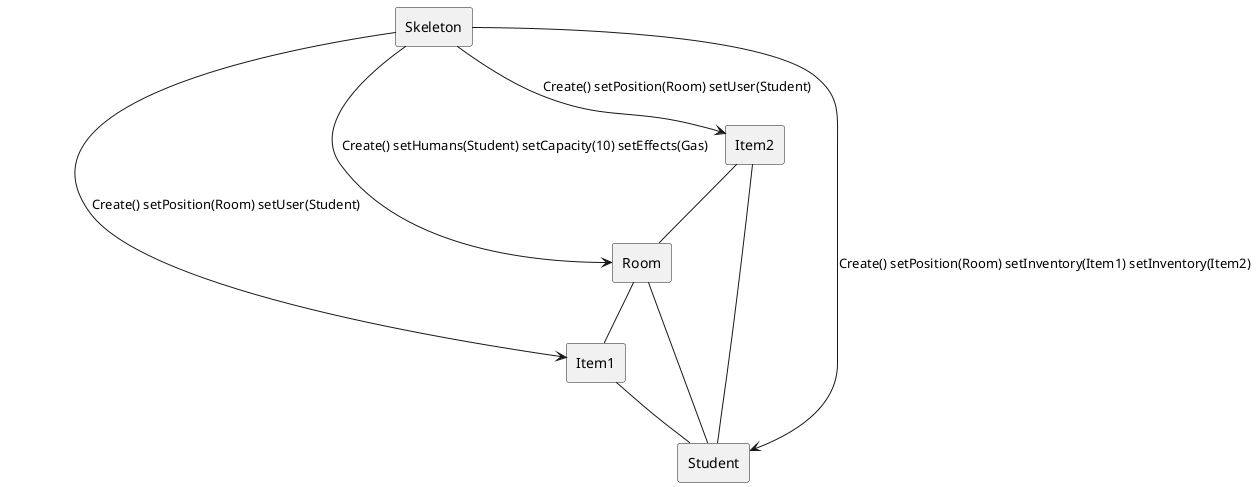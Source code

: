 @startuml
skinparam linestyle ortho

rectangle "Skeleton" as SK
rectangle "Room" as R
rectangle "Item1" as I1
rectangle "Item2" as I2
rectangle "Student" as S


SK --> R: Create() setHumans(Student) setCapacity(10) setEffects(Gas)
SK --> I1: Create() setPosition(Room) setUser(Student)
SK --> I2: Create() setPosition(Room) setUser(Student)
SK --> S: Create() setPosition(Room) setInventory(Item1) setInventory(Item2)

R -- I1
R -- S
I1 -- S
I2 -- R
I2 -- S
@enduml